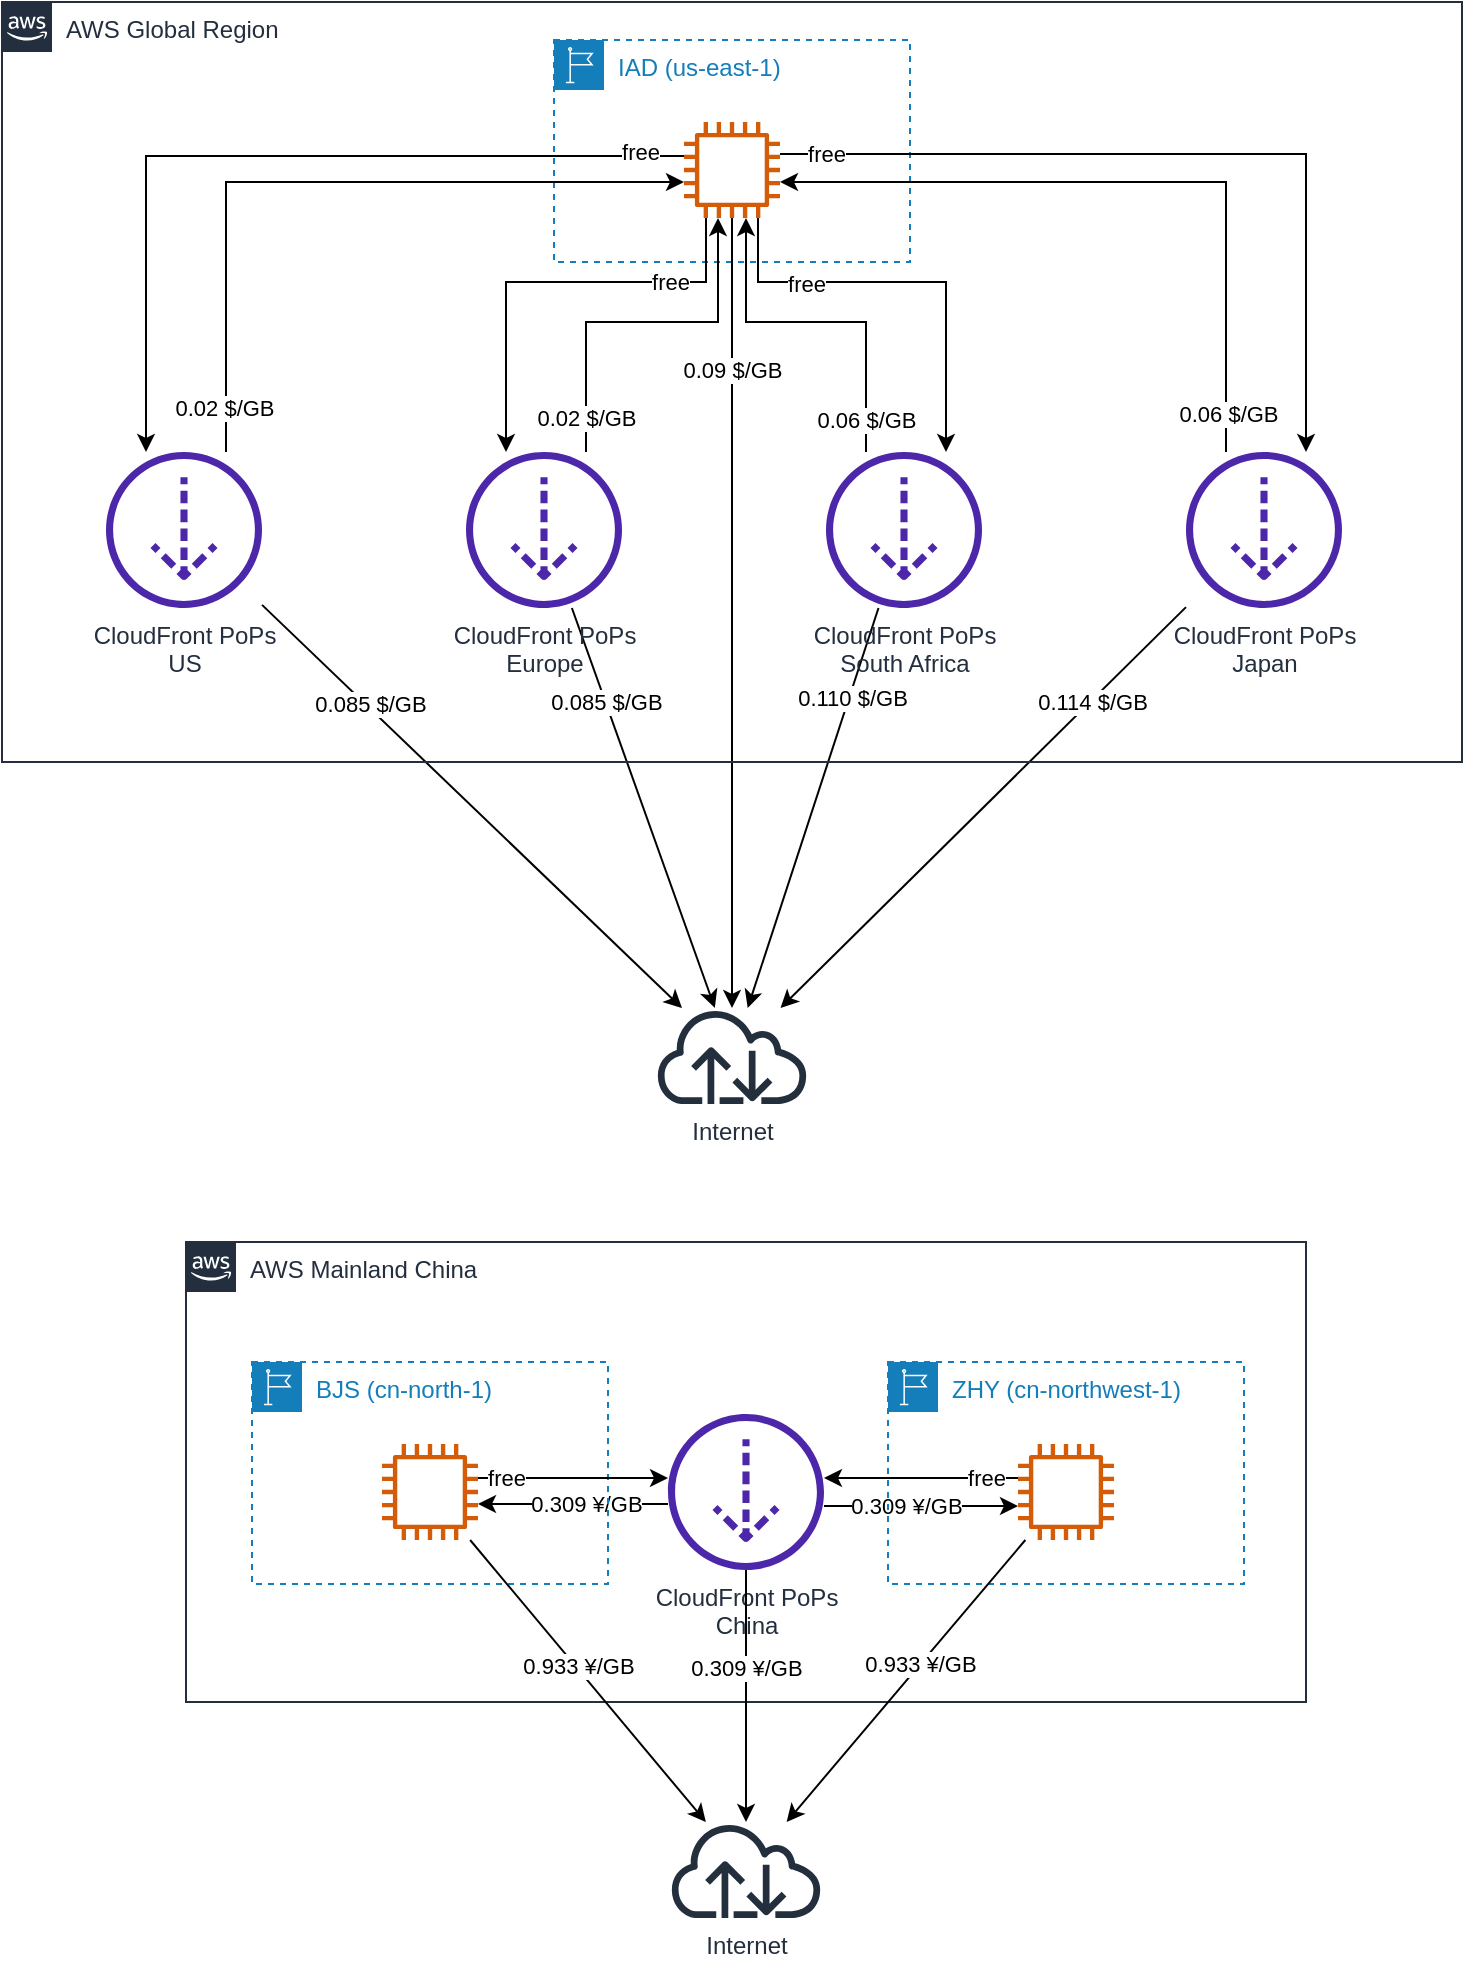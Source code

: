 <mxfile version="16.4.0" type="device"><diagram id="fj1zqWEYb_-18F_pBiJc" name="第 1 页"><mxGraphModel dx="624" dy="469" grid="1" gridSize="10" guides="1" tooltips="1" connect="1" arrows="1" fold="1" page="1" pageScale="1" pageWidth="827" pageHeight="1169" math="0" shadow="0"><root><mxCell id="0"/><mxCell id="1" parent="0"/><mxCell id="u_PGu58x4KoS5gfX18Bx-71" value="AWS Mainland China" style="points=[[0,0],[0.25,0],[0.5,0],[0.75,0],[1,0],[1,0.25],[1,0.5],[1,0.75],[1,1],[0.75,1],[0.5,1],[0.25,1],[0,1],[0,0.75],[0,0.5],[0,0.25]];outlineConnect=0;gradientColor=none;html=1;whiteSpace=wrap;fontSize=12;fontStyle=0;container=1;pointerEvents=0;collapsible=0;recursiveResize=0;shape=mxgraph.aws4.group;grIcon=mxgraph.aws4.group_aws_cloud_alt;strokeColor=#232F3E;fillColor=none;verticalAlign=top;align=left;spacingLeft=30;fontColor=#232F3E;dashed=0;" vertex="1" parent="1"><mxGeometry x="180" y="740" width="560" height="230" as="geometry"/></mxCell><mxCell id="u_PGu58x4KoS5gfX18Bx-76" value="0.309 ¥/GB" style="edgeStyle=orthogonalEdgeStyle;rounded=0;orthogonalLoop=1;jettySize=auto;html=1;" edge="1" parent="u_PGu58x4KoS5gfX18Bx-71"><mxGeometry x="-0.137" relative="1" as="geometry"><mxPoint x="241" y="131" as="sourcePoint"/><mxPoint x="146.0" y="131" as="targetPoint"/><mxPoint as="offset"/></mxGeometry></mxCell><mxCell id="u_PGu58x4KoS5gfX18Bx-78" value="0.309 ¥/GB" style="edgeStyle=orthogonalEdgeStyle;rounded=0;orthogonalLoop=1;jettySize=auto;html=1;" edge="1" parent="u_PGu58x4KoS5gfX18Bx-71"><mxGeometry x="-0.155" relative="1" as="geometry"><mxPoint x="319" y="132" as="sourcePoint"/><mxPoint x="416" y="132" as="targetPoint"/><mxPoint as="offset"/></mxGeometry></mxCell><mxCell id="u_PGu58x4KoS5gfX18Bx-43" value="CloudFront PoPs&lt;br&gt;China" style="sketch=0;outlineConnect=0;fontColor=#232F3E;gradientColor=none;fillColor=#4D27AA;strokeColor=none;dashed=0;verticalLabelPosition=bottom;verticalAlign=top;align=center;html=1;fontSize=12;fontStyle=0;aspect=fixed;pointerEvents=1;shape=mxgraph.aws4.download_distribution;" vertex="1" parent="u_PGu58x4KoS5gfX18Bx-71"><mxGeometry x="241" y="86" width="78" height="78" as="geometry"/></mxCell><mxCell id="u_PGu58x4KoS5gfX18Bx-38" value="BJS (cn-north-1)" style="points=[[0,0],[0.25,0],[0.5,0],[0.75,0],[1,0],[1,0.25],[1,0.5],[1,0.75],[1,1],[0.75,1],[0.5,1],[0.25,1],[0,1],[0,0.75],[0,0.5],[0,0.25]];outlineConnect=0;gradientColor=none;html=1;whiteSpace=wrap;fontSize=12;fontStyle=0;container=1;pointerEvents=0;collapsible=0;recursiveResize=0;shape=mxgraph.aws4.group;grIcon=mxgraph.aws4.group_region;strokeColor=#147EBA;fillColor=none;verticalAlign=top;align=left;spacingLeft=30;fontColor=#147EBA;dashed=1;" vertex="1" parent="u_PGu58x4KoS5gfX18Bx-71"><mxGeometry x="33" y="60" width="178" height="111" as="geometry"/></mxCell><mxCell id="u_PGu58x4KoS5gfX18Bx-75" value="free" style="edgeStyle=orthogonalEdgeStyle;rounded=0;orthogonalLoop=1;jettySize=auto;html=1;" edge="1" parent="u_PGu58x4KoS5gfX18Bx-71"><mxGeometry x="-0.705" relative="1" as="geometry"><mxPoint x="146" y="118" as="sourcePoint"/><mxPoint x="241" y="118" as="targetPoint"/><mxPoint as="offset"/></mxGeometry></mxCell><mxCell id="u_PGu58x4KoS5gfX18Bx-70" value="" style="sketch=0;outlineConnect=0;fontColor=#232F3E;gradientColor=none;fillColor=#D45B07;strokeColor=none;dashed=0;verticalLabelPosition=bottom;verticalAlign=top;align=center;html=1;fontSize=12;fontStyle=0;aspect=fixed;pointerEvents=1;shape=mxgraph.aws4.instance2;" vertex="1" parent="u_PGu58x4KoS5gfX18Bx-71"><mxGeometry x="98" y="101" width="48" height="48" as="geometry"/></mxCell><mxCell id="u_PGu58x4KoS5gfX18Bx-72" value="ZHY (cn-northwest-1)" style="points=[[0,0],[0.25,0],[0.5,0],[0.75,0],[1,0],[1,0.25],[1,0.5],[1,0.75],[1,1],[0.75,1],[0.5,1],[0.25,1],[0,1],[0,0.75],[0,0.5],[0,0.25]];outlineConnect=0;gradientColor=none;html=1;whiteSpace=wrap;fontSize=12;fontStyle=0;container=1;pointerEvents=0;collapsible=0;recursiveResize=0;shape=mxgraph.aws4.group;grIcon=mxgraph.aws4.group_region;strokeColor=#147EBA;fillColor=none;verticalAlign=top;align=left;spacingLeft=30;fontColor=#147EBA;dashed=1;" vertex="1" parent="u_PGu58x4KoS5gfX18Bx-71"><mxGeometry x="351" y="60" width="178" height="111" as="geometry"/></mxCell><mxCell id="u_PGu58x4KoS5gfX18Bx-77" value="free" style="edgeStyle=orthogonalEdgeStyle;rounded=0;orthogonalLoop=1;jettySize=auto;html=1;" edge="1" parent="u_PGu58x4KoS5gfX18Bx-71"><mxGeometry x="-0.67" relative="1" as="geometry"><mxPoint x="416" y="118" as="sourcePoint"/><mxPoint x="319" y="118" as="targetPoint"/><mxPoint as="offset"/></mxGeometry></mxCell><mxCell id="u_PGu58x4KoS5gfX18Bx-73" value="" style="sketch=0;outlineConnect=0;fontColor=#232F3E;gradientColor=none;fillColor=#D45B07;strokeColor=none;dashed=0;verticalLabelPosition=bottom;verticalAlign=top;align=center;html=1;fontSize=12;fontStyle=0;aspect=fixed;pointerEvents=1;shape=mxgraph.aws4.instance2;" vertex="1" parent="u_PGu58x4KoS5gfX18Bx-71"><mxGeometry x="416" y="101" width="48" height="48" as="geometry"/></mxCell><mxCell id="u_PGu58x4KoS5gfX18Bx-33" value="IAD (us-east-1)" style="points=[[0,0],[0.25,0],[0.5,0],[0.75,0],[1,0],[1,0.25],[1,0.5],[1,0.75],[1,1],[0.75,1],[0.5,1],[0.25,1],[0,1],[0,0.75],[0,0.5],[0,0.25]];outlineConnect=0;gradientColor=none;html=1;whiteSpace=wrap;fontSize=12;fontStyle=0;container=1;pointerEvents=0;collapsible=0;recursiveResize=0;shape=mxgraph.aws4.group;grIcon=mxgraph.aws4.group_region;strokeColor=#147EBA;fillColor=none;verticalAlign=top;align=left;spacingLeft=30;fontColor=#147EBA;dashed=1;" vertex="1" parent="1"><mxGeometry x="364" y="139" width="178" height="111" as="geometry"/></mxCell><mxCell id="u_PGu58x4KoS5gfX18Bx-6" style="rounded=0;orthogonalLoop=1;jettySize=auto;html=1;" edge="1" parent="1" source="u_PGu58x4KoS5gfX18Bx-1" target="u_PGu58x4KoS5gfX18Bx-5"><mxGeometry relative="1" as="geometry"/></mxCell><mxCell id="u_PGu58x4KoS5gfX18Bx-7" value="0.085 $/GB" style="edgeLabel;html=1;align=center;verticalAlign=middle;resizable=0;points=[];" vertex="1" connectable="0" parent="u_PGu58x4KoS5gfX18Bx-6"><mxGeometry x="-0.754" y="-1" relative="1" as="geometry"><mxPoint x="28" y="24" as="offset"/></mxGeometry></mxCell><mxCell id="u_PGu58x4KoS5gfX18Bx-19" style="edgeStyle=orthogonalEdgeStyle;rounded=0;orthogonalLoop=1;jettySize=auto;html=1;" edge="1" parent="1" source="u_PGu58x4KoS5gfX18Bx-1" target="u_PGu58x4KoS5gfX18Bx-15"><mxGeometry relative="1" as="geometry"><Array as="points"><mxPoint x="200" y="210"/></Array></mxGeometry></mxCell><mxCell id="u_PGu58x4KoS5gfX18Bx-20" value="0.02 $/GB" style="edgeLabel;html=1;align=center;verticalAlign=middle;resizable=0;points=[];" vertex="1" connectable="0" parent="u_PGu58x4KoS5gfX18Bx-19"><mxGeometry x="-0.88" y="1" relative="1" as="geometry"><mxPoint as="offset"/></mxGeometry></mxCell><mxCell id="u_PGu58x4KoS5gfX18Bx-1" value="CloudFront PoPs&lt;br&gt;US" style="sketch=0;outlineConnect=0;fontColor=#232F3E;gradientColor=none;fillColor=#4D27AA;strokeColor=none;dashed=0;verticalLabelPosition=bottom;verticalAlign=top;align=center;html=1;fontSize=12;fontStyle=0;aspect=fixed;pointerEvents=1;shape=mxgraph.aws4.download_distribution;" vertex="1" parent="1"><mxGeometry x="140" y="345" width="78" height="78" as="geometry"/></mxCell><mxCell id="u_PGu58x4KoS5gfX18Bx-8" style="edgeStyle=none;rounded=0;orthogonalLoop=1;jettySize=auto;html=1;" edge="1" parent="1" source="u_PGu58x4KoS5gfX18Bx-2" target="u_PGu58x4KoS5gfX18Bx-5"><mxGeometry relative="1" as="geometry"/></mxCell><mxCell id="u_PGu58x4KoS5gfX18Bx-9" value="0.085 $/GB" style="edgeLabel;html=1;align=center;verticalAlign=middle;resizable=0;points=[];" vertex="1" connectable="0" parent="u_PGu58x4KoS5gfX18Bx-8"><mxGeometry x="-0.532" relative="1" as="geometry"><mxPoint as="offset"/></mxGeometry></mxCell><mxCell id="u_PGu58x4KoS5gfX18Bx-23" style="edgeStyle=orthogonalEdgeStyle;rounded=0;orthogonalLoop=1;jettySize=auto;html=1;" edge="1" parent="1" source="u_PGu58x4KoS5gfX18Bx-2" target="u_PGu58x4KoS5gfX18Bx-15"><mxGeometry relative="1" as="geometry"><Array as="points"><mxPoint x="380" y="280"/><mxPoint x="446" y="280"/></Array></mxGeometry></mxCell><mxCell id="u_PGu58x4KoS5gfX18Bx-24" value="0.02 $/GB" style="edgeLabel;html=1;align=center;verticalAlign=middle;resizable=0;points=[];" vertex="1" connectable="0" parent="u_PGu58x4KoS5gfX18Bx-23"><mxGeometry x="-0.813" relative="1" as="geometry"><mxPoint as="offset"/></mxGeometry></mxCell><mxCell id="u_PGu58x4KoS5gfX18Bx-2" value="CloudFront PoPs&lt;br&gt;Europe" style="sketch=0;outlineConnect=0;fontColor=#232F3E;gradientColor=none;fillColor=#4D27AA;strokeColor=none;dashed=0;verticalLabelPosition=bottom;verticalAlign=top;align=center;html=1;fontSize=12;fontStyle=0;aspect=fixed;pointerEvents=1;shape=mxgraph.aws4.download_distribution;" vertex="1" parent="1"><mxGeometry x="320" y="345" width="78" height="78" as="geometry"/></mxCell><mxCell id="u_PGu58x4KoS5gfX18Bx-10" style="edgeStyle=none;rounded=0;orthogonalLoop=1;jettySize=auto;html=1;" edge="1" parent="1" source="u_PGu58x4KoS5gfX18Bx-3" target="u_PGu58x4KoS5gfX18Bx-5"><mxGeometry relative="1" as="geometry"/></mxCell><mxCell id="u_PGu58x4KoS5gfX18Bx-11" value="0.110 $/GB" style="edgeLabel;html=1;align=center;verticalAlign=middle;resizable=0;points=[];" vertex="1" connectable="0" parent="u_PGu58x4KoS5gfX18Bx-10"><mxGeometry x="-0.552" y="1" relative="1" as="geometry"><mxPoint as="offset"/></mxGeometry></mxCell><mxCell id="u_PGu58x4KoS5gfX18Bx-27" style="edgeStyle=orthogonalEdgeStyle;rounded=0;orthogonalLoop=1;jettySize=auto;html=1;" edge="1" parent="1" source="u_PGu58x4KoS5gfX18Bx-3" target="u_PGu58x4KoS5gfX18Bx-15"><mxGeometry relative="1" as="geometry"><Array as="points"><mxPoint x="520" y="280"/><mxPoint x="460" y="280"/></Array></mxGeometry></mxCell><mxCell id="u_PGu58x4KoS5gfX18Bx-28" value="0.06 $/GB" style="edgeLabel;html=1;align=center;verticalAlign=middle;resizable=0;points=[];" vertex="1" connectable="0" parent="u_PGu58x4KoS5gfX18Bx-27"><mxGeometry x="-0.822" relative="1" as="geometry"><mxPoint as="offset"/></mxGeometry></mxCell><mxCell id="u_PGu58x4KoS5gfX18Bx-3" value="CloudFront PoPs&lt;br&gt;South Africa" style="sketch=0;outlineConnect=0;fontColor=#232F3E;gradientColor=none;fillColor=#4D27AA;strokeColor=none;dashed=0;verticalLabelPosition=bottom;verticalAlign=top;align=center;html=1;fontSize=12;fontStyle=0;aspect=fixed;pointerEvents=1;shape=mxgraph.aws4.download_distribution;" vertex="1" parent="1"><mxGeometry x="500" y="345" width="78" height="78" as="geometry"/></mxCell><mxCell id="u_PGu58x4KoS5gfX18Bx-12" style="edgeStyle=none;rounded=0;orthogonalLoop=1;jettySize=auto;html=1;" edge="1" parent="1" source="u_PGu58x4KoS5gfX18Bx-4" target="u_PGu58x4KoS5gfX18Bx-5"><mxGeometry relative="1" as="geometry"/></mxCell><mxCell id="u_PGu58x4KoS5gfX18Bx-13" value="0.114 $/GB" style="edgeLabel;html=1;align=center;verticalAlign=middle;resizable=0;points=[];" vertex="1" connectable="0" parent="u_PGu58x4KoS5gfX18Bx-12"><mxGeometry x="-0.531" relative="1" as="geometry"><mxPoint as="offset"/></mxGeometry></mxCell><mxCell id="u_PGu58x4KoS5gfX18Bx-31" style="edgeStyle=orthogonalEdgeStyle;rounded=0;orthogonalLoop=1;jettySize=auto;html=1;" edge="1" parent="1" source="u_PGu58x4KoS5gfX18Bx-4" target="u_PGu58x4KoS5gfX18Bx-15"><mxGeometry relative="1" as="geometry"><Array as="points"><mxPoint x="700" y="210"/></Array></mxGeometry></mxCell><mxCell id="u_PGu58x4KoS5gfX18Bx-32" value="0.06 $/GB" style="edgeLabel;html=1;align=center;verticalAlign=middle;resizable=0;points=[];" vertex="1" connectable="0" parent="u_PGu58x4KoS5gfX18Bx-31"><mxGeometry x="-0.892" y="-1" relative="1" as="geometry"><mxPoint as="offset"/></mxGeometry></mxCell><mxCell id="u_PGu58x4KoS5gfX18Bx-4" value="CloudFront PoPs&lt;br&gt;Japan" style="sketch=0;outlineConnect=0;fontColor=#232F3E;gradientColor=none;fillColor=#4D27AA;strokeColor=none;dashed=0;verticalLabelPosition=bottom;verticalAlign=top;align=center;html=1;fontSize=12;fontStyle=0;aspect=fixed;pointerEvents=1;shape=mxgraph.aws4.download_distribution;" vertex="1" parent="1"><mxGeometry x="680" y="345" width="78" height="78" as="geometry"/></mxCell><mxCell id="u_PGu58x4KoS5gfX18Bx-5" value="Internet" style="sketch=0;outlineConnect=0;fontColor=#232F3E;gradientColor=none;fillColor=#232F3D;strokeColor=none;dashed=0;verticalLabelPosition=bottom;verticalAlign=top;align=center;html=1;fontSize=12;fontStyle=0;aspect=fixed;pointerEvents=1;shape=mxgraph.aws4.internet;" vertex="1" parent="1"><mxGeometry x="414" y="623" width="78" height="48" as="geometry"/></mxCell><mxCell id="u_PGu58x4KoS5gfX18Bx-17" style="edgeStyle=orthogonalEdgeStyle;rounded=0;orthogonalLoop=1;jettySize=auto;html=1;" edge="1" parent="1" source="u_PGu58x4KoS5gfX18Bx-15" target="u_PGu58x4KoS5gfX18Bx-1"><mxGeometry relative="1" as="geometry"><Array as="points"><mxPoint x="160" y="197"/></Array></mxGeometry></mxCell><mxCell id="u_PGu58x4KoS5gfX18Bx-18" value="free" style="edgeLabel;html=1;align=center;verticalAlign=middle;resizable=0;points=[];" vertex="1" connectable="0" parent="u_PGu58x4KoS5gfX18Bx-17"><mxGeometry x="-0.904" relative="1" as="geometry"><mxPoint x="-2" y="-2" as="offset"/></mxGeometry></mxCell><mxCell id="u_PGu58x4KoS5gfX18Bx-21" style="edgeStyle=orthogonalEdgeStyle;rounded=0;orthogonalLoop=1;jettySize=auto;html=1;" edge="1" parent="1" source="u_PGu58x4KoS5gfX18Bx-15" target="u_PGu58x4KoS5gfX18Bx-2"><mxGeometry relative="1" as="geometry"><Array as="points"><mxPoint x="440" y="260"/><mxPoint x="340" y="260"/></Array></mxGeometry></mxCell><mxCell id="u_PGu58x4KoS5gfX18Bx-22" value="free" style="edgeLabel;html=1;align=center;verticalAlign=middle;resizable=0;points=[];" vertex="1" connectable="0" parent="u_PGu58x4KoS5gfX18Bx-21"><mxGeometry x="-0.603" relative="1" as="geometry"><mxPoint x="-7" as="offset"/></mxGeometry></mxCell><mxCell id="u_PGu58x4KoS5gfX18Bx-25" style="edgeStyle=orthogonalEdgeStyle;rounded=0;orthogonalLoop=1;jettySize=auto;html=1;" edge="1" parent="1" source="u_PGu58x4KoS5gfX18Bx-15" target="u_PGu58x4KoS5gfX18Bx-3"><mxGeometry relative="1" as="geometry"><Array as="points"><mxPoint x="466" y="260"/><mxPoint x="560" y="260"/></Array></mxGeometry></mxCell><mxCell id="u_PGu58x4KoS5gfX18Bx-26" value="free" style="edgeLabel;html=1;align=center;verticalAlign=middle;resizable=0;points=[];" vertex="1" connectable="0" parent="u_PGu58x4KoS5gfX18Bx-25"><mxGeometry x="-0.442" y="-1" relative="1" as="geometry"><mxPoint x="-3" as="offset"/></mxGeometry></mxCell><mxCell id="u_PGu58x4KoS5gfX18Bx-29" style="edgeStyle=orthogonalEdgeStyle;rounded=0;orthogonalLoop=1;jettySize=auto;html=1;" edge="1" parent="1" source="u_PGu58x4KoS5gfX18Bx-15" target="u_PGu58x4KoS5gfX18Bx-4"><mxGeometry relative="1" as="geometry"><Array as="points"><mxPoint x="740" y="196"/></Array></mxGeometry></mxCell><mxCell id="u_PGu58x4KoS5gfX18Bx-30" value="free" style="edgeLabel;html=1;align=center;verticalAlign=middle;resizable=0;points=[];" vertex="1" connectable="0" parent="u_PGu58x4KoS5gfX18Bx-29"><mxGeometry x="-0.891" relative="1" as="geometry"><mxPoint as="offset"/></mxGeometry></mxCell><mxCell id="u_PGu58x4KoS5gfX18Bx-35" style="edgeStyle=orthogonalEdgeStyle;rounded=0;orthogonalLoop=1;jettySize=auto;html=1;" edge="1" parent="1" source="u_PGu58x4KoS5gfX18Bx-15" target="u_PGu58x4KoS5gfX18Bx-5"><mxGeometry relative="1" as="geometry"/></mxCell><mxCell id="u_PGu58x4KoS5gfX18Bx-36" value="0.09 $/GB" style="edgeLabel;html=1;align=center;verticalAlign=middle;resizable=0;points=[];" vertex="1" connectable="0" parent="u_PGu58x4KoS5gfX18Bx-35"><mxGeometry x="-0.615" relative="1" as="geometry"><mxPoint as="offset"/></mxGeometry></mxCell><mxCell id="u_PGu58x4KoS5gfX18Bx-15" value="" style="sketch=0;outlineConnect=0;fontColor=#232F3E;gradientColor=none;fillColor=#D45B07;strokeColor=none;dashed=0;verticalLabelPosition=bottom;verticalAlign=top;align=center;html=1;fontSize=12;fontStyle=0;aspect=fixed;pointerEvents=1;shape=mxgraph.aws4.instance2;" vertex="1" parent="1"><mxGeometry x="429" y="180" width="48" height="48" as="geometry"/></mxCell><mxCell id="u_PGu58x4KoS5gfX18Bx-34" value="AWS Global Region" style="points=[[0,0],[0.25,0],[0.5,0],[0.75,0],[1,0],[1,0.25],[1,0.5],[1,0.75],[1,1],[0.75,1],[0.5,1],[0.25,1],[0,1],[0,0.75],[0,0.5],[0,0.25]];outlineConnect=0;gradientColor=none;html=1;whiteSpace=wrap;fontSize=12;fontStyle=0;container=1;pointerEvents=0;collapsible=0;recursiveResize=0;shape=mxgraph.aws4.group;grIcon=mxgraph.aws4.group_aws_cloud_alt;strokeColor=#232F3E;fillColor=none;verticalAlign=top;align=left;spacingLeft=30;fontColor=#232F3E;dashed=0;" vertex="1" parent="1"><mxGeometry x="88" y="120" width="730" height="380" as="geometry"/></mxCell><mxCell id="u_PGu58x4KoS5gfX18Bx-59" value="Internet" style="sketch=0;outlineConnect=0;fontColor=#232F3E;gradientColor=none;fillColor=#232F3D;strokeColor=none;dashed=0;verticalLabelPosition=bottom;verticalAlign=top;align=center;html=1;fontSize=12;fontStyle=0;aspect=fixed;pointerEvents=1;shape=mxgraph.aws4.internet;" vertex="1" parent="1"><mxGeometry x="421" y="1030" width="78" height="48" as="geometry"/></mxCell><mxCell id="u_PGu58x4KoS5gfX18Bx-79" style="edgeStyle=orthogonalEdgeStyle;rounded=0;orthogonalLoop=1;jettySize=auto;html=1;" edge="1" parent="1" source="u_PGu58x4KoS5gfX18Bx-43" target="u_PGu58x4KoS5gfX18Bx-59"><mxGeometry relative="1" as="geometry"/></mxCell><mxCell id="u_PGu58x4KoS5gfX18Bx-80" value="0.309 ¥/GB" style="edgeLabel;html=1;align=center;verticalAlign=middle;resizable=0;points=[];" vertex="1" connectable="0" parent="u_PGu58x4KoS5gfX18Bx-79"><mxGeometry x="-0.221" relative="1" as="geometry"><mxPoint as="offset"/></mxGeometry></mxCell><mxCell id="u_PGu58x4KoS5gfX18Bx-81" style="rounded=0;orthogonalLoop=1;jettySize=auto;html=1;" edge="1" parent="1" source="u_PGu58x4KoS5gfX18Bx-70" target="u_PGu58x4KoS5gfX18Bx-59"><mxGeometry relative="1" as="geometry"/></mxCell><mxCell id="u_PGu58x4KoS5gfX18Bx-83" value="0.933 ¥/GB" style="edgeLabel;html=1;align=center;verticalAlign=middle;resizable=0;points=[];" vertex="1" connectable="0" parent="u_PGu58x4KoS5gfX18Bx-81"><mxGeometry x="-0.105" y="1" relative="1" as="geometry"><mxPoint as="offset"/></mxGeometry></mxCell><mxCell id="u_PGu58x4KoS5gfX18Bx-82" style="edgeStyle=none;rounded=0;orthogonalLoop=1;jettySize=auto;html=1;" edge="1" parent="1" source="u_PGu58x4KoS5gfX18Bx-73" target="u_PGu58x4KoS5gfX18Bx-59"><mxGeometry relative="1" as="geometry"/></mxCell><mxCell id="u_PGu58x4KoS5gfX18Bx-84" value="0.933 ¥/GB" style="edgeLabel;html=1;align=center;verticalAlign=middle;resizable=0;points=[];" vertex="1" connectable="0" parent="u_PGu58x4KoS5gfX18Bx-82"><mxGeometry x="-0.119" relative="1" as="geometry"><mxPoint as="offset"/></mxGeometry></mxCell></root></mxGraphModel></diagram></mxfile>
